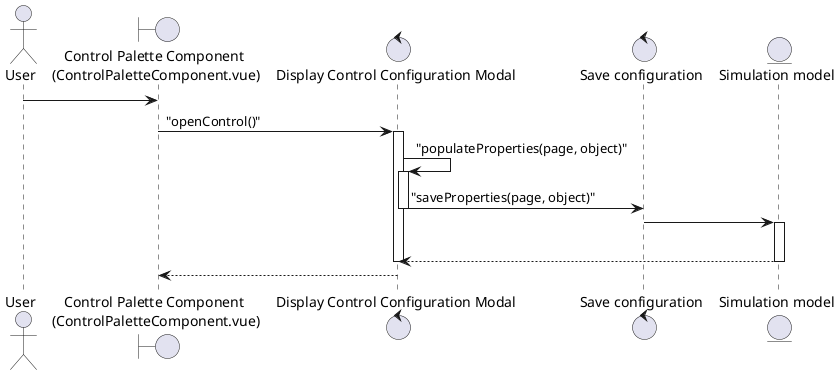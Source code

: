 @startuml "Display Control Configuration Modal"

actor User
boundary "Control Palette Component \n(ControlPaletteComponent.vue)" as editor
control "Display Control Configuration Modal" as c1
control "Save configuration" as c2

entity "Simulation model" as e1

User -> editor

editor -> c1 : "openControl()"
activate c1
c1 -> c1 : "populateProperties(page, object)"
activate c1

c1 -> c2 : "saveProperties(page, object)"
deactivate c1

c2 -> e1
activate e1
|||
e1 --> c1
deactivate c1
deactivate e1

c1 --> editor

@enduml
